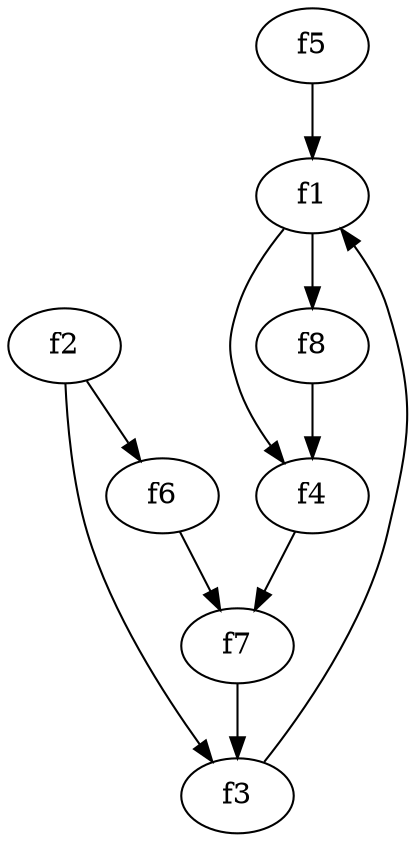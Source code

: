 strict digraph  {
f1;
f2;
f3;
f4;
f5;
f6;
f7;
f8;
f1 -> f4  [weight=2];
f1 -> f8  [weight=2];
f2 -> f3  [weight=2];
f2 -> f6  [weight=2];
f3 -> f1  [weight=2];
f4 -> f7  [weight=2];
f5 -> f1  [weight=2];
f6 -> f7  [weight=2];
f7 -> f3  [weight=2];
f8 -> f4  [weight=2];
}
